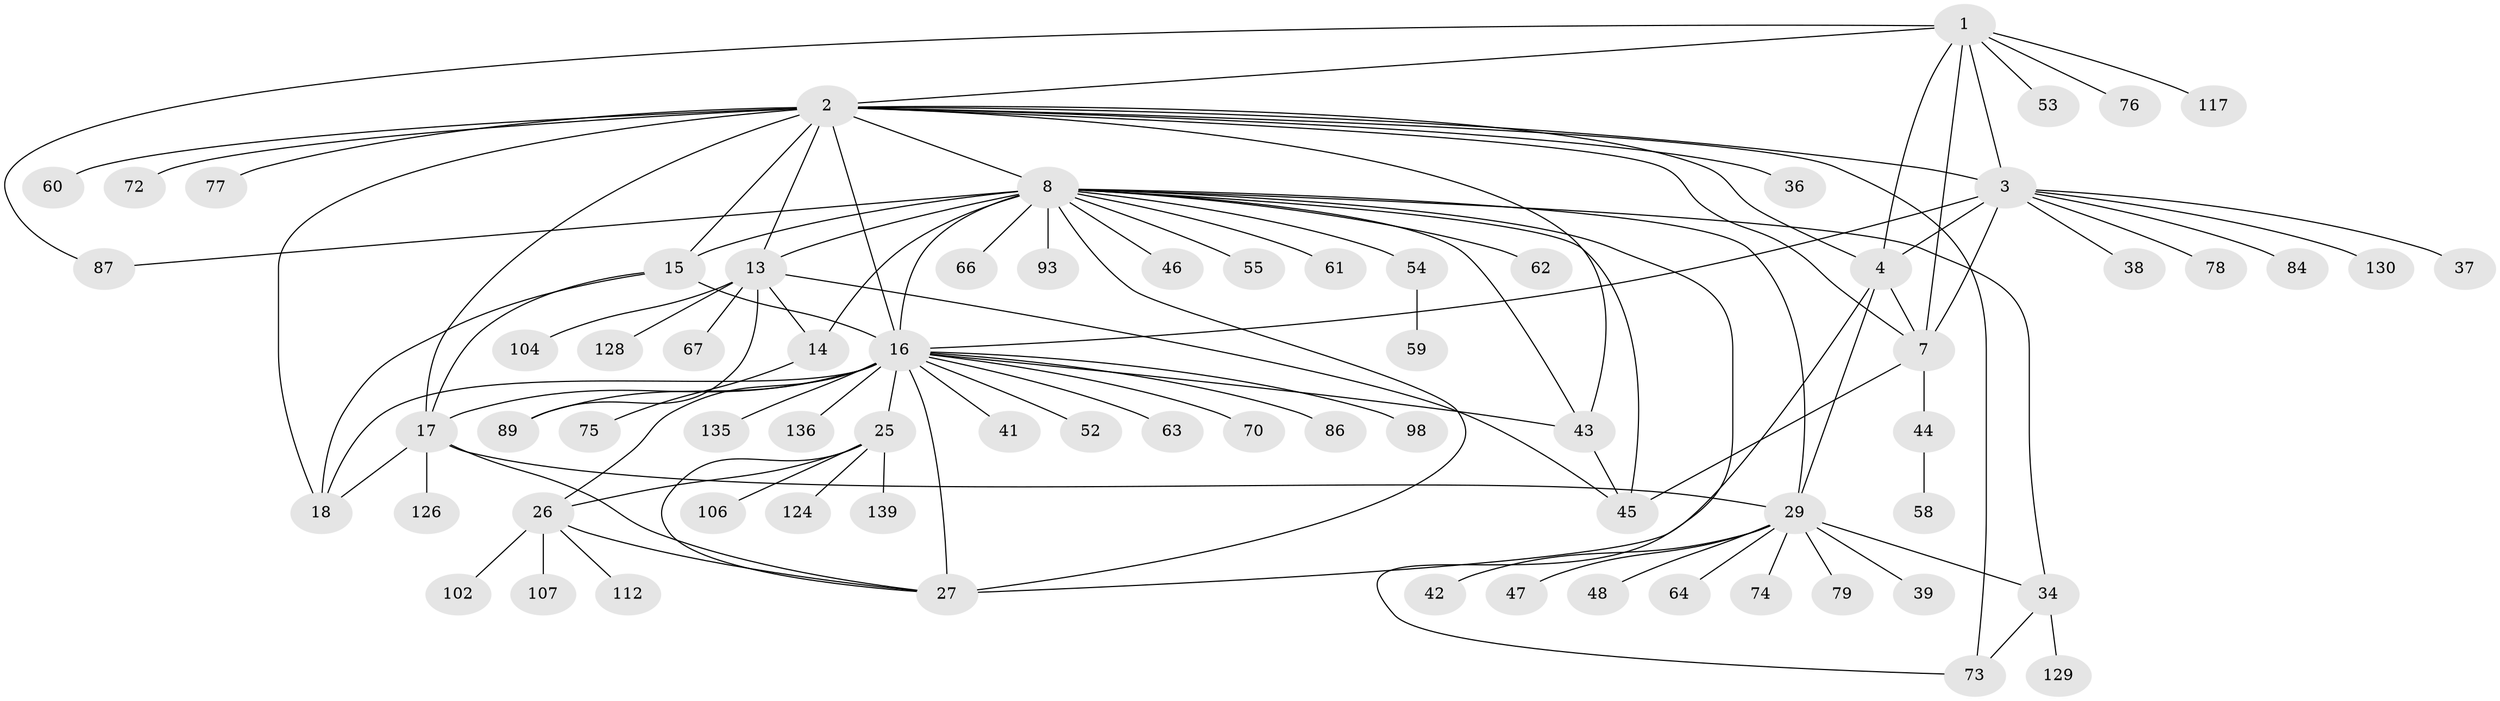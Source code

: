 // original degree distribution, {9: 0.035211267605633804, 12: 0.035211267605633804, 8: 0.056338028169014086, 15: 0.007042253521126761, 7: 0.035211267605633804, 6: 0.014084507042253521, 10: 0.035211267605633804, 13: 0.02112676056338028, 11: 0.007042253521126761, 1: 0.5774647887323944, 2: 0.11267605633802817, 4: 0.028169014084507043, 3: 0.035211267605633804}
// Generated by graph-tools (version 1.1) at 2025/15/03/09/25 04:15:55]
// undirected, 71 vertices, 105 edges
graph export_dot {
graph [start="1"]
  node [color=gray90,style=filled];
  1 [super="+6"];
  2 [super="+57+122+20"];
  3 [super="+5"];
  4;
  7 [super="+68"];
  8 [super="+56+82+92+32+11+9+10"];
  13 [super="+49"];
  14 [super="+103"];
  15 [super="+19"];
  16 [super="+71+22"];
  17;
  18;
  25;
  26;
  27 [super="+28+100+90+142+110"];
  29 [super="+35+30"];
  34;
  36;
  37;
  38;
  39;
  41;
  42;
  43;
  44;
  45 [super="+88+120"];
  46;
  47;
  48;
  52;
  53;
  54 [super="+96"];
  55;
  58;
  59;
  60 [super="+111"];
  61 [super="+97"];
  62;
  63;
  64;
  66;
  67;
  70;
  72;
  73 [super="+132"];
  74;
  75;
  76;
  77;
  78;
  79;
  84;
  86;
  87 [super="+140+91+114"];
  89;
  93;
  98;
  102;
  104;
  106;
  107;
  112;
  117;
  124;
  126;
  128;
  129;
  130;
  135;
  136;
  139;
  1 -- 2 [weight=2];
  1 -- 3 [weight=4];
  1 -- 4 [weight=2];
  1 -- 7 [weight=2];
  1 -- 53;
  1 -- 87;
  1 -- 117;
  1 -- 76;
  2 -- 3 [weight=2];
  2 -- 4;
  2 -- 7;
  2 -- 13;
  2 -- 72;
  2 -- 77;
  2 -- 43;
  2 -- 36;
  2 -- 8;
  2 -- 73;
  2 -- 15 [weight=4];
  2 -- 16 [weight=2];
  2 -- 17 [weight=2];
  2 -- 18 [weight=2];
  2 -- 60;
  3 -- 4 [weight=2];
  3 -- 7 [weight=2];
  3 -- 84;
  3 -- 130;
  3 -- 37;
  3 -- 38;
  3 -- 78;
  3 -- 16;
  4 -- 7;
  4 -- 27;
  4 -- 29;
  7 -- 44;
  7 -- 45;
  8 -- 13 [weight=5];
  8 -- 14 [weight=6];
  8 -- 15;
  8 -- 43;
  8 -- 45 [weight=2];
  8 -- 54;
  8 -- 87;
  8 -- 34;
  8 -- 46;
  8 -- 61;
  8 -- 93;
  8 -- 29 [weight=5];
  8 -- 73;
  8 -- 55;
  8 -- 27;
  8 -- 62;
  8 -- 66;
  8 -- 16;
  13 -- 14;
  13 -- 67;
  13 -- 89;
  13 -- 104;
  13 -- 128;
  13 -- 45;
  14 -- 75;
  15 -- 16 [weight=2];
  15 -- 17 [weight=2];
  15 -- 18 [weight=2];
  16 -- 17;
  16 -- 18 [weight=2];
  16 -- 41;
  16 -- 43;
  16 -- 98;
  16 -- 135;
  16 -- 70;
  16 -- 136;
  16 -- 52;
  16 -- 86;
  16 -- 89;
  16 -- 26 [weight=3];
  16 -- 27 [weight=6];
  16 -- 25 [weight=3];
  16 -- 63;
  17 -- 18;
  17 -- 126;
  17 -- 27;
  17 -- 29;
  25 -- 26;
  25 -- 27 [weight=2];
  25 -- 106;
  25 -- 124;
  25 -- 139;
  26 -- 27 [weight=2];
  26 -- 102;
  26 -- 107;
  26 -- 112;
  29 -- 34 [weight=5];
  29 -- 64;
  29 -- 39;
  29 -- 42;
  29 -- 74;
  29 -- 47;
  29 -- 48;
  29 -- 79;
  34 -- 129;
  34 -- 73;
  43 -- 45;
  44 -- 58;
  54 -- 59;
}
